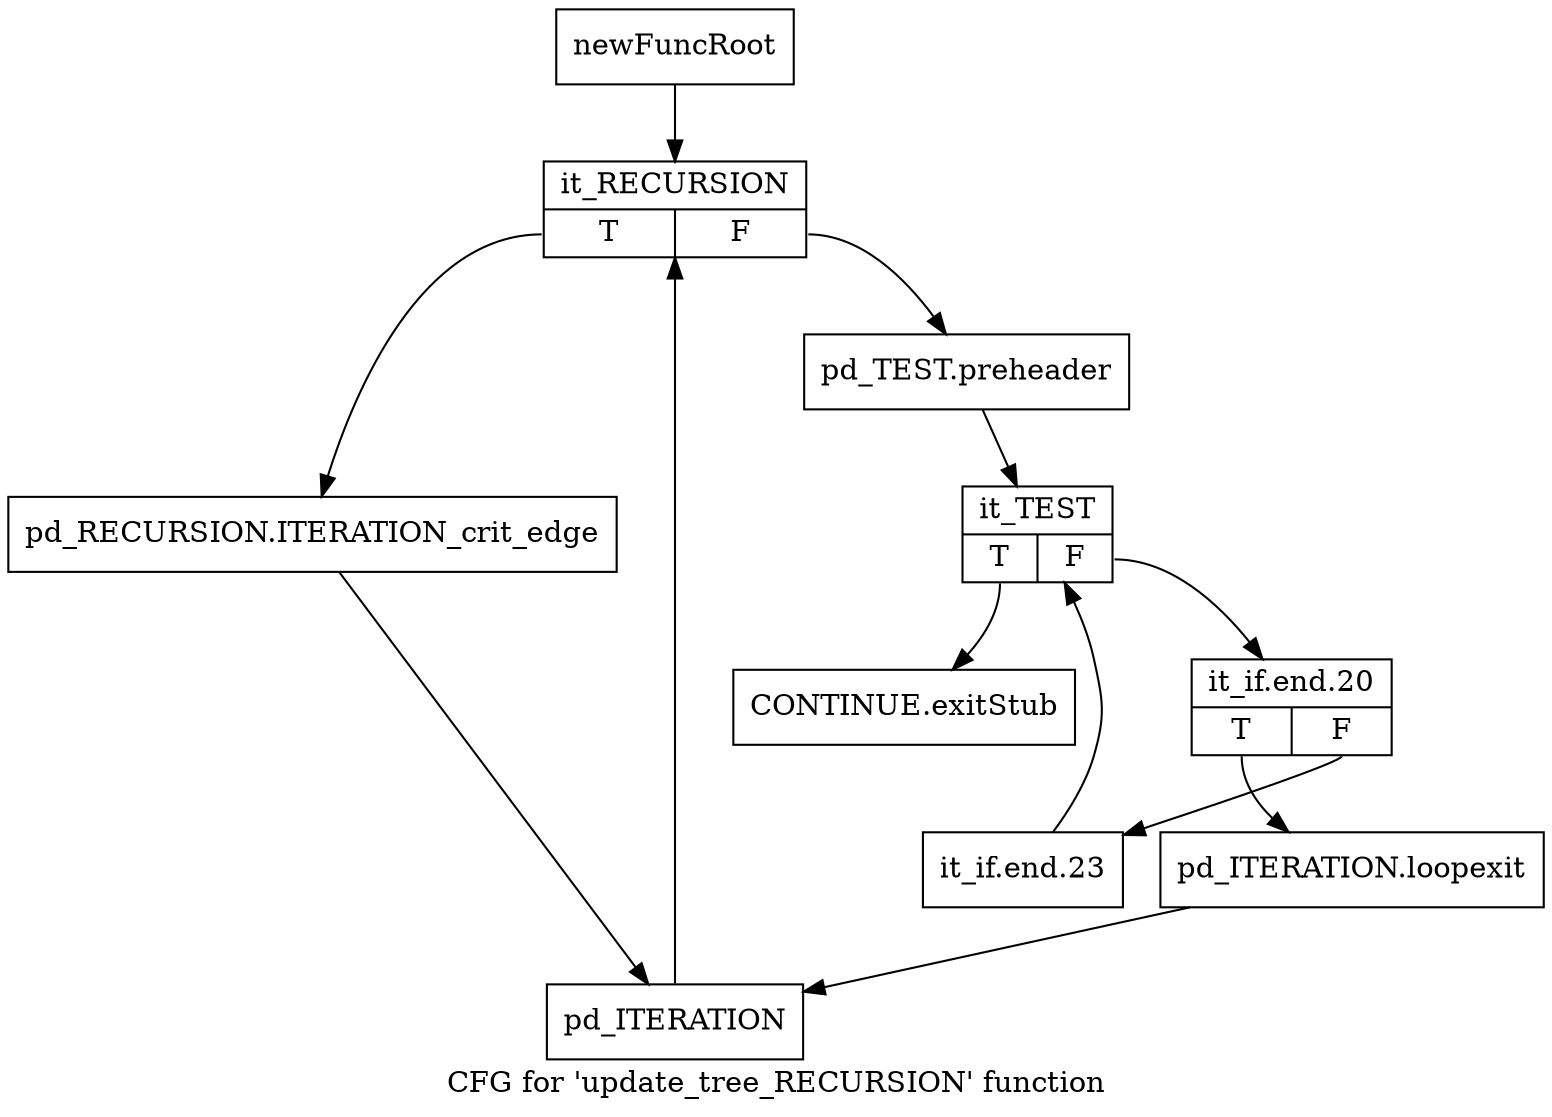digraph "CFG for 'update_tree_RECURSION' function" {
	label="CFG for 'update_tree_RECURSION' function";

	Node0x1e3e480 [shape=record,label="{newFuncRoot}"];
	Node0x1e3e480 -> Node0x1e3e520;
	Node0x1e3e4d0 [shape=record,label="{CONTINUE.exitStub}"];
	Node0x1e3e520 [shape=record,label="{it_RECURSION|{<s0>T|<s1>F}}"];
	Node0x1e3e520:s0 -> Node0x1e3e700;
	Node0x1e3e520:s1 -> Node0x1e3e570;
	Node0x1e3e570 [shape=record,label="{pd_TEST.preheader}"];
	Node0x1e3e570 -> Node0x1e3e5c0;
	Node0x1e3e5c0 [shape=record,label="{it_TEST|{<s0>T|<s1>F}}"];
	Node0x1e3e5c0:s0 -> Node0x1e3e4d0;
	Node0x1e3e5c0:s1 -> Node0x1e3e610;
	Node0x1e3e610 [shape=record,label="{it_if.end.20|{<s0>T|<s1>F}}"];
	Node0x1e3e610:s0 -> Node0x1e3e6b0;
	Node0x1e3e610:s1 -> Node0x1e3e660;
	Node0x1e3e660 [shape=record,label="{it_if.end.23}"];
	Node0x1e3e660 -> Node0x1e3e5c0;
	Node0x1e3e6b0 [shape=record,label="{pd_ITERATION.loopexit}"];
	Node0x1e3e6b0 -> Node0x1e3e750;
	Node0x1e3e700 [shape=record,label="{pd_RECURSION.ITERATION_crit_edge}"];
	Node0x1e3e700 -> Node0x1e3e750;
	Node0x1e3e750 [shape=record,label="{pd_ITERATION}"];
	Node0x1e3e750 -> Node0x1e3e520;
}
